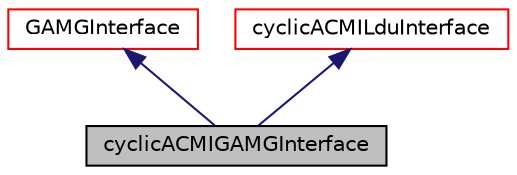 digraph "cyclicACMIGAMGInterface"
{
  bgcolor="transparent";
  edge [fontname="Helvetica",fontsize="10",labelfontname="Helvetica",labelfontsize="10"];
  node [fontname="Helvetica",fontsize="10",shape=record];
  Node1 [label="cyclicACMIGAMGInterface",height=0.2,width=0.4,color="black", fillcolor="grey75", style="filled", fontcolor="black"];
  Node2 -> Node1 [dir="back",color="midnightblue",fontsize="10",style="solid",fontname="Helvetica"];
  Node2 [label="GAMGInterface",height=0.2,width=0.4,color="red",URL="$a00907.html",tooltip="Abstract base class for GAMG agglomerated interfaces. "];
  Node3 -> Node1 [dir="back",color="midnightblue",fontsize="10",style="solid",fontname="Helvetica"];
  Node3 [label="cyclicACMILduInterface",height=0.2,width=0.4,color="red",URL="$a00461.html",tooltip="An abstract base class for cyclic ACMI coupled interfaces. "];
}
